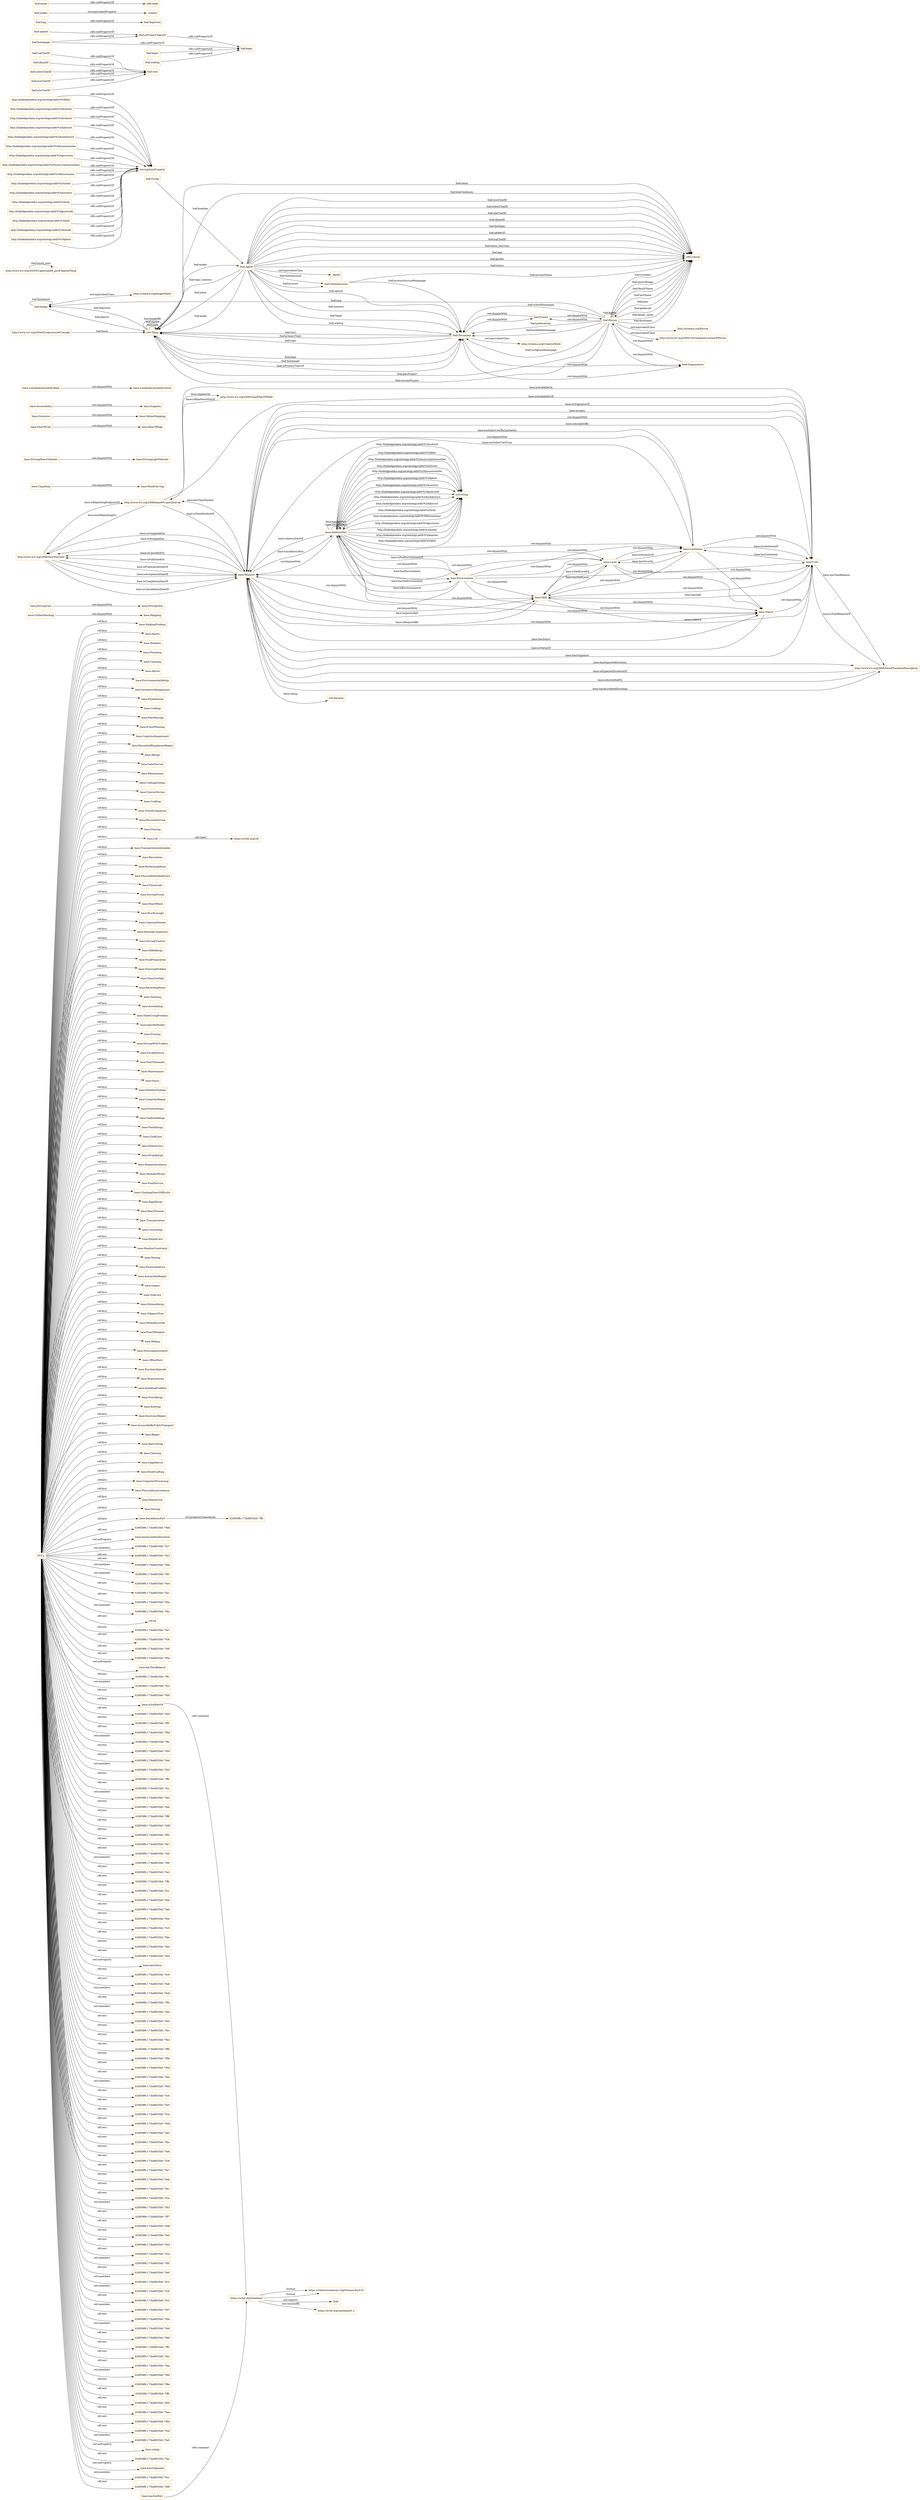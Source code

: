 digraph ar2dtool_diagram { 
rankdir=LR;
size="1501"
node [shape = rectangle, color="orange"]; "base:WalkingProblem" "base:Sports" "base:Mopping" "base:Diabetes" "base:Plumbing" "base:Cleaning" "base:Advice" "base:DrivingCars" "base:EnvironmentalAllergy" "base:InventoryManagement" "base:Hypotension" "base:Cooking" "base:PoorHearing" "base:EventPlanning" "base:CognitiveImpairment" "http://www.w3.org/2006/time#Instant" "base:HouseholdEquipmentRepair" "base:Allergy" "base:SalesService" "base:Rheumatism" "http://www.w3.org/2006/time#DayOfWeek" "base:CraftingClothes" "base:UnevenTerrain" "base:Crafting" "base:Carpeting" "base:TravelCompanion" "base:PersonalService" "base:Mowing" "base:DrivingHeavyVehicles" "http://www.w3.org/2006/time#ProperInterval" "base:Lift" "base:TransportationAvailable" "base:Recreation" "base:PerformingMusic" "base:PhysicallyDisabledCare" "base:PhoneCalls" "base:DrivingTrucks" "base:FearOfDark" "base:PoorEyesight" "base:CommonDisease" "base:DancingCompanion" "base:DrivingTractors" "base:FearOfDogs" "base:MilkAllergy" "base:Groceries" "base:FoodPreparation" "base:DressingProblem" "base:SensitiveSkin" "base:RecordingNotes" "base:Tailoring" "base:Assembling" "base:Level" "base:Limitation" "base:ToiletUsingProblem" "base:SpecificPhobia" "base:Pruning" "base:DrivingWithTrailers" "base:StrokeHistory" "base:WoodCarving" "base:FearOfAnimals" "base:Maintenance" "base:AddressPart" "base:User" "base:Stairs" "base:MobilityProblem" "base:ComputerRepair" "base:Dishwashing" "base:SeafoodAllergy" "base:FoodAllergy" "base:ChildCare" "base:DrivingVans" "base:ClothesWashing" "base:OnlineShopping" "base:Accessibility" "base:ElderlyCare" "base:DrugAllergy" "base:HygieneAssitance" "base:MentallyIllCare" "base:Environment" "base:FoodService" "base:ClimbingStairsDifficulty" "base:EggAllergy" "base:HeartDisease" "http://www.w3.org/2006/time#DurationDescription" "base:Transportation" "base:Status" "base:Counseling" "base:PeopleCare" "base:WeatherConstraint" "base:Writing" "base:FinancialAdvice" "base:LimitedAccessibilityRain" "base:AutomobileRepair" "base:Games" "base:SickCare" "base:GlutenAllergy" "base:SlipperyFloor" "base:Request" "base:FearOfCats" "base:MentalDisorder" "base:FearOfHeights" "base:Baking" "base:DrivingLightVehicles" "base:DressingAssistance" "base:OfficeWork" "base:PsychoticEpisode" "base:Hypertension" "base:SpeakingProblem" "base:NutsAllergy" "base:Knitting" "base:LimitedAccessibilitySnow" "base:ElectronicRepair" "base:AccessibleByPublicTransport" "base:Repair" "base:Skill" "base:Supplies" "base:HairCutting" "base:Catering" "base:LegalAdvice" "base:WoodCrafting" "base:ComputerProcessing" "base:PhysicalInconvenience" "base:Depression" "base:Sewing" "foaf:Image" "foaf:Project" "foaf:Agent" "foaf:Document" "http://www.w3.org/2003/01/geo/wgs84_pos#SpatialThing" "foaf:OnlineAccount" "foaf:Person" "foaf:Organization" "foaf:Group" ; /*classes style*/
	"http://linkedgeodata.org/ontology/addr%3Aflats" -> "owl:topDataProperty" [ label = "rdfs:subPropertyOf" ];
	"foaf:icqChatID" -> "foaf:nick" [ label = "rdfs:subPropertyOf" ];
	"base:hasSubPart" -> "https://w3id.org/timebank" [ label = "rdfs:comment" ];
	"base:Groceries" -> "base:OnlineShopping" [ label = "owl:disjointWith" ];
	"base:FearOfCats" -> "base:FearOfDogs" [ label = "owl:disjointWith" ];
	"foaf:openid" -> "foaf:isPrimaryTopicOf" [ label = "rdfs:subPropertyOf" ];
	"foaf:isPrimaryTopicOf" -> "foaf:page" [ label = "rdfs:subPropertyOf" ];
	"base:LimitedAccessibilityRain" -> "base:LimitedAccessibilitySnow" [ label = "owl:disjointWith" ];
	"foaf:Project" -> "foaf:Document" [ label = "owl:disjointWith" ];
	"foaf:Project" -> "foaf:Person" [ label = "owl:disjointWith" ];
	"base:Limitation" -> "base:User" [ label = "owl:disjointWith" ];
	"base:Limitation" -> "base:Status" [ label = "owl:disjointWith" ];
	"base:Limitation" -> "base:Skill" [ label = "owl:disjointWith" ];
	"base:Limitation" -> "base:Request" [ label = "owl:disjointWith" ];
	"foaf:skypeID" -> "foaf:nick" [ label = "rdfs:subPropertyOf" ];
	"foaf:Image" -> "http://schema.org/ImageObject" [ label = "owl:equivalentClass" ];
	"http://linkedgeodata.org/ontology/addr%3Ahamlet" -> "owl:topDataProperty" [ label = "rdfs:subPropertyOf" ];
	"http://linkedgeodata.org/ontology/addr%3Asuburb" -> "owl:topDataProperty" [ label = "rdfs:subPropertyOf" ];
	"http://linkedgeodata.org/ontology/addr%3Adistrict" -> "owl:topDataProperty" [ label = "rdfs:subPropertyOf" ];
	"http://linkedgeodata.org/ontology/addr%3Asubdistrict" -> "owl:topDataProperty" [ label = "rdfs:subPropertyOf" ];
	"base:Request" -> "base:User" [ label = "owl:disjointWith" ];
	"base:Request" -> "base:Status" [ label = "owl:disjointWith" ];
	"base:Request" -> "base:Skill" [ label = "owl:disjointWith" ];
	"base:Carpeting" -> "base:WoodCarving" [ label = "owl:disjointWith" ];
	"base:Lift" -> "https://w3id.org/Lift" [ label = "rdfs:label" ];
	"foaf:yahooChatID" -> "foaf:nick" [ label = "rdfs:subPropertyOf" ];
	"foaf:homepage" -> "foaf:page" [ label = "rdfs:subPropertyOf" ];
	"foaf:homepage" -> "foaf:isPrimaryTopicOf" [ label = "rdfs:subPropertyOf" ];
	"base:DrivingHeavyVehicles" -> "base:DrivingLightVehicles" [ label = "owl:disjointWith" ];
	"base:hasAddressPart" -> "629f39f6:173bdf035bf:-7ffc" [ label = "owl:propertyChainAxiom" ];
	"base:AddressPart" -> "base:Level" [ label = "owl:disjointWith" ];
	"base:AddressPart" -> "base:Request" [ label = "owl:disjointWith" ];
	"base:AddressPart" -> "base:Limitation" [ label = "owl:disjointWith" ];
	"base:AddressPart" -> "base:Environment" [ label = "owl:disjointWith" ];
	"base:AddressPart" -> "base:Status" [ label = "owl:disjointWith" ];
	"base:AddressPart" -> "base:Skill" [ label = "owl:disjointWith" ];
	"foaf:img" -> "foaf:depiction" [ label = "rdfs:subPropertyOf" ];
	"http://linkedgeodata.org/ontology/addr%3Ahousenumber" -> "owl:topDataProperty" [ label = "rdfs:subPropertyOf" ];
	"foaf:msnChatID" -> "foaf:nick" [ label = "rdfs:subPropertyOf" ];
	"http://linkedgeodata.org/ontology/addr%3Aprovince" -> "owl:topDataProperty" [ label = "rdfs:subPropertyOf" ];
	"base:Accessibility" -> "base:Supplies" [ label = "owl:disjointWith" ];
	"http://linkedgeodata.org/ontology/addr%3Aconscriptionnumber" -> "owl:topDataProperty" [ label = "rdfs:subPropertyOf" ];
	"base:Skill" -> "base:User" [ label = "owl:disjointWith" ];
	"base:Skill" -> "base:Status" [ label = "owl:disjointWith" ];
	"http://linkedgeodata.org/ontology/addr%3Ahousename" -> "owl:topDataProperty" [ label = "rdfs:subPropertyOf" ];
	"foaf:Organization" -> "foaf:Document" [ label = "owl:disjointWith" ];
	"foaf:Organization" -> "foaf:Person" [ label = "owl:disjointWith" ];
	"foaf:maker" -> ":creator" [ label = "owl:equivalentProperty" ];
	"NULL" -> "629f39f6:173bdf035bf:-7fb8" [ label = "rdf:rest" ];
	"NULL" -> "base:hasAccreditedDuration" [ label = "owl:onProperty" ];
	"NULL" -> "629f39f6:173bdf035bf:-7fc7" [ label = "owl:members" ];
	"NULL" -> "base:MentallyIllCare" [ label = "rdf:first" ];
	"NULL" -> "629f39f6:173bdf035bf:-7fe3" [ label = "rdf:rest" ];
	"NULL" -> "base:FearOfHeights" [ label = "rdf:first" ];
	"NULL" -> "629f39f6:173bdf035bf:-7fdb" [ label = "rdf:rest" ];
	"NULL" -> "629f39f6:173bdf035bf:-7ff3" [ label = "owl:members" ];
	"NULL" -> "629f39f6:173bdf035bf:-7fe4" [ label = "owl:members" ];
	"NULL" -> "base:DressingAssistance" [ label = "rdf:first" ];
	"NULL" -> "629f39f6:173bdf035bf:-7fa1" [ label = "rdf:rest" ];
	"NULL" -> "629f39f6:173bdf035bf:-7fba" [ label = "rdf:rest" ];
	"NULL" -> "base:RecordingNotes" [ label = "rdf:first" ];
	"NULL" -> "base:AutomobileRepair" [ label = "rdf:first" ];
	"NULL" -> "629f39f6:173bdf035bf:-7fdc" [ label = "owl:members" ];
	"NULL" -> "rdf:nil" [ label = "rdf:rest" ];
	"NULL" -> "base:PersonalService" [ label = "rdf:first" ];
	"NULL" -> "base:HygieneAssitance" [ label = "rdf:first" ];
	"NULL" -> "base:SeafoodAllergy" [ label = "rdf:first" ];
	"NULL" -> "629f39f6:173bdf035bf:-7fe7" [ label = "rdf:rest" ];
	"NULL" -> "base:Pruning" [ label = "rdf:first" ];
	"NULL" -> "629f39f6:173bdf035bf:-7fc6" [ label = "rdf:rest" ];
	"NULL" -> "629f39f6:173bdf035bf:-7fdf" [ label = "rdf:rest" ];
	"NULL" -> "629f39f6:173bdf035bf:-7fbe" [ label = "rdf:rest" ];
	"NULL" -> "base:SalesService" [ label = "rdf:first" ];
	"NULL" -> "base:hasTimeBalance" [ label = "owl:onProperty" ];
	"NULL" -> "629f39f6:173bdf035bf:-7ff1" [ label = "rdf:rest" ];
	"NULL" -> "base:StrokeHistory" [ label = "rdf:first" ];
	"NULL" -> "629f39f6:173bdf035bf:-7fcf" [ label = "owl:members" ];
	"NULL" -> "629f39f6:173bdf035bf:-7fd0" [ label = "rdf:rest" ];
	"NULL" -> "base:OfficeWork" [ label = "rdf:first" ];
	"NULL" -> "base:isSubPartOf" [ label = "rdf:first" ];
	"NULL" -> "base:Sewing" [ label = "rdf:first" ];
	"NULL" -> "base:Assembling" [ label = "rdf:first" ];
	"NULL" -> "629f39f6:173bdf035bf:-7fa9" [ label = "rdf:rest" ];
	"NULL" -> "base:DrugAllergy" [ label = "rdf:first" ];
	"NULL" -> "base:FoodAllergy" [ label = "rdf:first" ];
	"NULL" -> "base:DrivingTrucks" [ label = "rdf:first" ];
	"NULL" -> "base:NutsAllergy" [ label = "rdf:first" ];
	"NULL" -> "629f39f6:173bdf035bf:-7ff5" [ label = "rdf:rest" ];
	"NULL" -> "629f39f6:173bdf035bf:-7f9d" [ label = "rdf:rest" ];
	"NULL" -> "629f39f6:173bdf035bf:-7ffa" [ label = "owl:members" ];
	"NULL" -> "base:Recreation" [ label = "rdf:first" ];
	"NULL" -> "629f39f6:173bdf035bf:-7fd4" [ label = "rdf:rest" ];
	"NULL" -> "629f39f6:173bdf035bf:-7fed" [ label = "rdf:rest" ];
	"NULL" -> "629f39f6:173bdf035bf:-7fd2" [ label = "owl:members" ];
	"NULL" -> "629f39f6:173bdf035bf:-7ff0" [ label = "rdf:rest" ];
	"NULL" -> "629f39f6:173bdf035bf:-7fcc" [ label = "rdf:rest" ];
	"NULL" -> "629f39f6:173bdf035bf:-7fa2" [ label = "owl:members" ];
	"NULL" -> "base:FoodService" [ label = "rdf:first" ];
	"NULL" -> "629f39f6:173bdf035bf:-7fab" [ label = "rdf:rest" ];
	"NULL" -> "base:Games" [ label = "rdf:first" ];
	"NULL" -> "base:Lift" [ label = "rdf:first" ];
	"NULL" -> "base:Sports" [ label = "rdf:first" ];
	"NULL" -> "629f39f6:173bdf035bf:-7ff9" [ label = "rdf:rest" ];
	"NULL" -> "base:AccessibleByPublicTransport" [ label = "rdf:first" ];
	"NULL" -> "629f39f6:173bdf035bf:-7fd8" [ label = "rdf:rest" ];
	"NULL" -> "base:Cooking" [ label = "rdf:first" ];
	"NULL" -> "base:Transportation" [ label = "rdf:first" ];
	"NULL" -> "629f39f6:173bdf035bf:-7f9c" [ label = "rdf:rest" ];
	"NULL" -> "629f39f6:173bdf035bf:-7fb7" [ label = "rdf:rest" ];
	"NULL" -> "base:ClimbingStairsDifficulty" [ label = "rdf:first" ];
	"NULL" -> "base:FoodPreparation" [ label = "rdf:first" ];
	"NULL" -> "base:SlipperyFloor" [ label = "rdf:first" ];
	"NULL" -> "629f39f6:173bdf035bf:-7faf" [ label = "rdf:rest" ];
	"NULL" -> "629f39f6:173bdf035bf:-7f9f" [ label = "owl:members" ];
	"NULL" -> "base:DrivingWithTrailers" [ label = "rdf:first" ];
	"NULL" -> "629f39f6:173bdf035bf:-7fe2" [ label = "rdf:rest" ];
	"NULL" -> "629f39f6:173bdf035bf:-7ffb" [ label = "rdf:rest" ];
	"NULL" -> "629f39f6:173bdf035bf:-7fc1" [ label = "rdf:rest" ];
	"NULL" -> "629f39f6:173bdf035bf:-7fda" [ label = "rdf:rest" ];
	"NULL" -> "base:Diabetes" [ label = "rdf:first" ];
	"NULL" -> "629f39f6:173bdf035bf:-7fa0" [ label = "rdf:rest" ];
	"NULL" -> "base:hasAddressPart" [ label = "rdf:first" ];
	"NULL" -> "base:Plumbing" [ label = "rdf:first" ];
	"NULL" -> "629f39f6:173bdf035bf:-7fe6" [ label = "rdf:rest" ];
	"NULL" -> "629f39f6:173bdf035bf:-7fc5" [ label = "rdf:rest" ];
	"NULL" -> "629f39f6:173bdf035bf:-7fde" [ label = "rdf:rest" ];
	"NULL" -> "629f39f6:173bdf035bf:-7fa4" [ label = "rdf:rest" ];
	"NULL" -> "629f39f6:173bdf035bf:-7fbd" [ label = "rdf:rest" ];
	"NULL" -> "base:SpecificPhobia" [ label = "rdf:first" ];
	"NULL" -> "base:hasStatus" [ label = "owl:onProperty" ];
	"NULL" -> "base:Knitting" [ label = "rdf:first" ];
	"NULL" -> "base:ElderlyCare" [ label = "rdf:first" ];
	"NULL" -> "base:Rheumatism" [ label = "rdf:first" ];
	"NULL" -> "629f39f6:173bdf035bf:-7fc9" [ label = "rdf:rest" ];
	"NULL" -> "629f39f6:173bdf035bf:-7fa8" [ label = "rdf:rest" ];
	"NULL" -> "629f39f6:173bdf035bf:-7fe8" [ label = "owl:members" ];
	"NULL" -> "base:Maintenance" [ label = "rdf:first" ];
	"NULL" -> "base:Allergy" [ label = "rdf:first" ];
	"NULL" -> "629f39f6:173bdf035bf:-7ff4" [ label = "rdf:rest" ];
	"NULL" -> "629f39f6:173bdf035bf:-7faa" [ label = "owl:members" ];
	"NULL" -> "629f39f6:173bdf035bf:-7fd3" [ label = "rdf:rest" ];
	"NULL" -> "base:SpeakingProblem" [ label = "rdf:first" ];
	"NULL" -> "629f39f6:173bdf035bf:-7fec" [ label = "rdf:rest" ];
	"NULL" -> "629f39f6:173bdf035bf:-7fb2" [ label = "rdf:rest" ];
	"NULL" -> "base:DressingProblem" [ label = "rdf:first" ];
	"NULL" -> "629f39f6:173bdf035bf:-7ff8" [ label = "rdf:rest" ];
	"NULL" -> "base:PoorEyesight" [ label = "rdf:first" ];
	"NULL" -> "base:WeatherConstraint" [ label = "rdf:first" ];
	"NULL" -> "base:EventPlanning" [ label = "rdf:first" ];
	"NULL" -> "629f39f6:173bdf035bf:-7f9b" [ label = "rdf:rest" ];
	"NULL" -> "629f39f6:173bdf035bf:-7fb6" [ label = "rdf:rest" ];
	"NULL" -> "base:HeartDisease" [ label = "rdf:first" ];
	"NULL" -> "base:DrivingTractors" [ label = "rdf:first" ];
	"NULL" -> "base:MobilityProblem" [ label = "rdf:first" ];
	"NULL" -> "base:LegalAdvice" [ label = "rdf:first" ];
	"NULL" -> "629f39f6:173bdf035bf:-7fae" [ label = "rdf:rest" ];
	"NULL" -> "629f39f6:173bdf035bf:-7fb9" [ label = "owl:members" ];
	"NULL" -> "base:Writing" [ label = "rdf:first" ];
	"NULL" -> "base:CognitiveImpairment" [ label = "rdf:first" ];
	"NULL" -> "base:FearOfAnimals" [ label = "rdf:first" ];
	"NULL" -> "base:TransportationAvailable" [ label = "rdf:first" ];
	"NULL" -> "base:MilkAllergy" [ label = "rdf:first" ];
	"NULL" -> "629f39f6:173bdf035bf:-7fc0" [ label = "rdf:rest" ];
	"NULL" -> "base:ChildCare" [ label = "rdf:first" ];
	"NULL" -> "base:ElectronicRepair" [ label = "rdf:first" ];
	"NULL" -> "629f39f6:173bdf035bf:-7fe5" [ label = "rdf:rest" ];
	"NULL" -> "base:Depression" [ label = "rdf:first" ];
	"NULL" -> "base:EnvironmentalAllergy" [ label = "rdf:first" ];
	"NULL" -> "base:Dishwashing" [ label = "rdf:first" ];
	"NULL" -> "629f39f6:173bdf035bf:-7fc4" [ label = "rdf:rest" ];
	"NULL" -> "629f39f6:173bdf035bf:-7fdd" [ label = "rdf:rest" ];
	"NULL" -> "629f39f6:173bdf035bf:-7fa3" [ label = "rdf:rest" ];
	"NULL" -> "629f39f6:173bdf035bf:-7fbc" [ label = "rdf:rest" ];
	"NULL" -> "base:PhysicalInconvenience" [ label = "rdf:first" ];
	"NULL" -> "base:PoorHearing" [ label = "rdf:first" ];
	"NULL" -> "base:InventoryManagement" [ label = "rdf:first" ];
	"NULL" -> "base:ToiletUsingProblem" [ label = "rdf:first" ];
	"NULL" -> "base:Advice" [ label = "rdf:first" ];
	"NULL" -> "629f39f6:173bdf035bf:-7fe9" [ label = "rdf:rest" ];
	"NULL" -> "629f39f6:173bdf035bf:-7fc8" [ label = "rdf:rest" ];
	"NULL" -> "base:Stairs" [ label = "rdf:first" ];
	"NULL" -> "629f39f6:173bdf035bf:-7fa7" [ label = "rdf:rest" ];
	"NULL" -> "base:Hypertension" [ label = "rdf:first" ];
	"NULL" -> "629f39f6:173bdf035bf:-7feb" [ label = "rdf:rest" ];
	"NULL" -> "629f39f6:173bdf035bf:-7fb1" [ label = "rdf:rest" ];
	"NULL" -> "629f39f6:173bdf035bf:-7fca" [ label = "rdf:rest" ];
	"NULL" -> "base:TravelCompanion" [ label = "rdf:first" ];
	"NULL" -> "629f39f6:173bdf035bf:-7fb3" [ label = "owl:members" ];
	"NULL" -> "base:Counseling" [ label = "rdf:first" ];
	"NULL" -> "base:PerformingMusic" [ label = "rdf:first" ];
	"NULL" -> "629f39f6:173bdf035bf:-7ff7" [ label = "rdf:rest" ];
	"NULL" -> "base:PeopleCare" [ label = "rdf:first" ];
	"NULL" -> "base:Hypotension" [ label = "rdf:first" ];
	"NULL" -> "629f39f6:173bdf035bf:-7fd6" [ label = "rdf:rest" ];
	"NULL" -> "base:MentalDisorder" [ label = "rdf:first" ];
	"NULL" -> "base:EggAllergy" [ label = "rdf:first" ];
	"NULL" -> "629f39f6:173bdf035bf:-7fef" [ label = "rdf:rest" ];
	"NULL" -> "629f39f6:173bdf035bf:-7fb5" [ label = "rdf:rest" ];
	"NULL" -> "629f39f6:173bdf035bf:-7fce" [ label = "rdf:rest" ];
	"NULL" -> "base:WoodCrafting" [ label = "rdf:first" ];
	"NULL" -> "base:ComputerProcessing" [ label = "rdf:first" ];
	"NULL" -> "629f39f6:173bdf035bf:-7fbf" [ label = "owl:members" ];
	"NULL" -> "base:UnevenTerrain" [ label = "rdf:first" ];
	"NULL" -> "base:FearOfDark" [ label = "rdf:first" ];
	"NULL" -> "629f39f6:173bdf035bf:-7fe0" [ label = "rdf:rest" ];
	"NULL" -> "base:Baking" [ label = "rdf:first" ];
	"NULL" -> "base:Tailoring" [ label = "rdf:first" ];
	"NULL" -> "base:SensitiveSkin" [ label = "rdf:first" ];
	"NULL" -> "base:SickCare" [ label = "rdf:first" ];
	"NULL" -> "base:DancingCompanion" [ label = "rdf:first" ];
	"NULL" -> "629f39f6:173bdf035bf:-7fc2" [ label = "owl:members" ];
	"NULL" -> "629f39f6:173bdf035bf:-7fcb" [ label = "owl:members" ];
	"NULL" -> "base:HairCutting" [ label = "rdf:first" ];
	"NULL" -> "base:FinancialAdvice" [ label = "rdf:first" ];
	"NULL" -> "629f39f6:173bdf035bf:-7fc3" [ label = "rdf:rest" ];
	"NULL" -> "629f39f6:173bdf035bf:-7fd7" [ label = "owl:members" ];
	"NULL" -> "629f39f6:173bdf035bf:-7fbb" [ label = "rdf:rest" ];
	"NULL" -> "base:CraftingClothes" [ label = "rdf:first" ];
	"NULL" -> "base:GlutenAllergy" [ label = "rdf:first" ];
	"NULL" -> "629f39f6:173bdf035bf:-7fad" [ label = "owl:members" ];
	"NULL" -> "629f39f6:173bdf035bf:-7fa6" [ label = "rdf:rest" ];
	"NULL" -> "base:PhysicallyDisabledCare" [ label = "rdf:first" ];
	"NULL" -> "base:PsychoticEpisode" [ label = "rdf:first" ];
	"NULL" -> "base:Mowing" [ label = "rdf:first" ];
	"NULL" -> "629f39f6:173bdf035bf:-7ff2" [ label = "rdf:rest" ];
	"NULL" -> "629f39f6:173bdf035bf:-7fd1" [ label = "rdf:rest" ];
	"NULL" -> "629f39f6:173bdf035bf:-7fea" [ label = "rdf:rest" ];
	"NULL" -> "base:Crafting" [ label = "rdf:first" ];
	"NULL" -> "629f39f6:173bdf035bf:-7fb0" [ label = "owl:members" ];
	"NULL" -> "629f39f6:173bdf035bf:-7f9e" [ label = "rdf:rest" ];
	"NULL" -> "629f39f6:173bdf035bf:-7ff6" [ label = "rdf:rest" ];
	"NULL" -> "base:Cleaning" [ label = "rdf:first" ];
	"NULL" -> "base:CommonDisease" [ label = "rdf:first" ];
	"NULL" -> "629f39f6:173bdf035bf:-7fd5" [ label = "rdf:rest" ];
	"NULL" -> "base:WalkingProblem" [ label = "rdf:first" ];
	"NULL" -> "629f39f6:173bdf035bf:-7fee" [ label = "rdf:rest" ];
	"NULL" -> "base:Repair" [ label = "rdf:first" ];
	"NULL" -> "base:ComputerRepair" [ label = "rdf:first" ];
	"NULL" -> "629f39f6:173bdf035bf:-7fb4" [ label = "rdf:rest" ];
	"NULL" -> "629f39f6:173bdf035bf:-7fcd" [ label = "rdf:rest" ];
	"NULL" -> "629f39f6:173bdf035bf:-7fa5" [ label = "owl:members" ];
	"NULL" -> "base:rating" [ label = "owl:onProperty" ];
	"NULL" -> "629f39f6:173bdf035bf:-7fac" [ label = "rdf:rest" ];
	"NULL" -> "base:hasOriginator" [ label = "owl:onProperty" ];
	"NULL" -> "629f39f6:173bdf035bf:-7fe1" [ label = "owl:members" ];
	"NULL" -> "base:PhoneCalls" [ label = "rdf:first" ];
	"NULL" -> "629f39f6:173bdf035bf:-7fd9" [ label = "rdf:rest" ];
	"NULL" -> "base:Catering" [ label = "rdf:first" ];
	"NULL" -> "base:HouseholdEquipmentRepair" [ label = "rdf:first" ];
	"http://linkedgeodata.org/ontology/addr%3Astate" -> "owl:topDataProperty" [ label = "rdfs:subPropertyOf" ];
	"base:DrivingCars" -> "base:DrivingVans" [ label = "owl:disjointWith" ];
	"http://linkedgeodata.org/ontology/addr%3Acountry" -> "owl:topDataProperty" [ label = "rdfs:subPropertyOf" ];
	"foaf:name" -> "rdfs:label" [ label = "rdfs:subPropertyOf" ];
	"foaf:tipjar" -> "foaf:page" [ label = "rdfs:subPropertyOf" ];
	"http://linkedgeodata.org/ontology/addr%3Acity" -> "owl:topDataProperty" [ label = "rdfs:subPropertyOf" ];
	"foaf:Agent" -> ":Agent" [ label = "owl:equivalentClass" ];
	"http://linkedgeodata.org/ontology/addr%3Apostcode" -> "owl:topDataProperty" [ label = "rdfs:subPropertyOf" ];
	"base:Status" -> "base:User" [ label = "owl:disjointWith" ];
	"foaf:weblog" -> "foaf:page" [ label = "rdfs:subPropertyOf" ];
	"base:isSubPartOf" -> "https://w3id.org/timebank" [ label = "rdfs:comment" ];
	"https://w3id.org/timebank" -> "https://creativecommons.org/licenses/by/4.0/" [ label = ":license" ];
	"https://w3id.org/timebank" -> "https://creativecommons.org/licenses/by/4.0/" [ label = ":license" ];
	"https://w3id.org/timebank" -> "foaf:" [ label = "owl:imports" ];
	"https://w3id.org/timebank" -> "https://w3id.org/timebank/0.3" [ label = "owl:versionIRI" ];
	"foaf:Person" -> "foaf:Project" [ label = "owl:disjointWith" ];
	"foaf:Person" -> "http://schema.org/Person" [ label = "owl:equivalentClass" ];
	"foaf:Person" -> "http://www.w3.org/2000/10/swap/pim/contact#Person" [ label = "owl:equivalentClass" ];
	"foaf:Person" -> "foaf:Organization" [ label = "owl:disjointWith" ];
	"base:Level" -> "base:User" [ label = "owl:disjointWith" ];
	"base:Level" -> "base:Status" [ label = "owl:disjointWith" ];
	"base:Level" -> "base:Skill" [ label = "owl:disjointWith" ];
	"base:Level" -> "base:Request" [ label = "owl:disjointWith" ];
	"base:Level" -> "base:Limitation" [ label = "owl:disjointWith" ];
	"http://linkedgeodata.org/ontology/addr%3Afull" -> "owl:topDataProperty" [ label = "rdfs:subPropertyOf" ];
	"http://linkedgeodata.org/ontology/addr%3Astreet" -> "owl:topDataProperty" [ label = "rdfs:subPropertyOf" ];
	"base:ClothesWashing" -> "base:Mopping" [ label = "owl:disjointWith" ];
	"foaf:aimChatID" -> "foaf:nick" [ label = "rdfs:subPropertyOf" ];
	"foaf:Document" -> "foaf:Project" [ label = "owl:disjointWith" ];
	"foaf:Document" -> "foaf:Organization" [ label = "owl:disjointWith" ];
	"foaf:Document" -> "http://schema.org/CreativeWork" [ label = "owl:equivalentClass" ];
	"base:Environment" -> "base:Request" [ label = "owl:disjointWith" ];
	"base:Environment" -> "base:Limitation" [ label = "owl:disjointWith" ];
	"base:Environment" -> "base:Status" [ label = "owl:disjointWith" ];
	"base:Environment" -> "base:Skill" [ label = "owl:disjointWith" ];
	"base:Environment" -> "base:User" [ label = "owl:disjointWith" ];
	"base:Environment" -> "base:Level" [ label = "owl:disjointWith" ];
	"http://linkedgeodata.org/ontology/addr%3Aplace" -> "owl:topDataProperty" [ label = "rdfs:subPropertyOf" ];
	"http://www.w3.org/2006/time#Instant" -> "base:Request" [ label = "base:isPublicationDateOf" ];
	"owl:Thing" -> "rdfs:Literal" [ label = "foaf:name" ];
	"owl:Thing" -> "foaf:Document" [ label = "foaf:page" ];
	"http://www.w3.org/2006/time#ProperInterval" -> "http://www.w3.org/2006/time#Instant" [ label = "base:endsRepeatingOn" ];
	"base:AddressPart" -> "xsd:string" [ label = "http://linkedgeodata.org/ontology/addr%3Ahousename" ];
	"foaf:Agent" -> "foaf:Document" [ label = "foaf:openid" ];
	"base:Request" -> "http://www.w3.org/2006/time#Instant" [ label = "base:isCompletedOn" ];
	"owl:Thing" -> "rdfs:Literal" [ label = "foaf:dnaChecksum" ];
	"base:AddressPart" -> "xsd:string" [ label = "http://linkedgeodata.org/ontology/addr%3Aprovince" ];
	"base:AddressPart" -> "xsd:string" [ label = "http://linkedgeodata.org/ontology/addr%3Astate" ];
	"foaf:Person" -> "owl:Thing" [ label = "foaf:pastProject" ];
	"base:Limitation" -> "base:User" [ label = "base:isLimitationOf" ];
	"foaf:Person" -> "rdfs:Literal" [ label = "foaf:firstName" ];
	"foaf:Person" -> "rdfs:Literal" [ label = "foaf:surname" ];
	"base:Request" -> "base:Skill" [ label = "base:requiresSkill" ];
	"base:AddressPart" -> "xsd:string" [ label = "http://linkedgeodata.org/ontology/addr%3Ahamlet" ];
	"base:AddressPart" -> "xsd:string" [ label = "http://linkedgeodata.org/ontology/addr%3Afull" ];
	"http://www.w3.org/2006/time#DayOfWeek" -> "http://www.w3.org/2006/time#ProperInterval" [ label = "base:isRepetitionDayOf" ];
	"foaf:Agent" -> "owl:Thing" [ label = "foaf:topic_interest" ];
	"base:Environment" -> "base:AddressPart" [ label = "base:isEnvironmentOf" ];
	"base:Request" -> "base:AddressPart" [ label = "base:hasAddressPart" ];
	"base:Status" -> "base:Request" [ label = "base:isStatusOf" ];
	"base:Request" -> "base:Status" [ label = "base:hasStatus" ];
	"http://www.w3.org/2003/01/geo/wgs84_pos#SpatialThing" -> "http://www.w3.org/2003/01/geo/wgs84_pos#SpatialThing" [ label = "foaf:based_near" ];
	"foaf:Agent" -> "foaf:OnlineAccount" [ label = "foaf:account" ];
	"foaf:Agent" -> "rdfs:Literal" [ label = "foaf:gender" ];
	"base:Limitation" -> "base:Request" [ label = "base:excludesUserFrom" ];
	"foaf:Agent" -> "rdfs:Literal" [ label = "foaf:status" ];
	"owl:Thing" -> "foaf:Document" [ label = "foaf:homepage" ];
	"base:Skill" -> "base:Level" [ label = "base:hasSkillLevel" ];
	"foaf:Agent" -> "foaf:Document" [ label = "foaf:interest" ];
	"base:Level" -> "base:Limitation" [ label = "base:isSeverityOf" ];
	"foaf:Agent" -> "rdfs:Literal" [ label = "foaf:msnChatID" ];
	"owl:Thing" -> "foaf:Agent" [ label = "foaf:maker" ];
	"base:AddressPart" -> "base:Environment" [ label = "base:hasEnvironment" ];
	"base:AddressPart" -> "base:Environment" [ label = "base:hasNotEnvironment" ];
	"foaf:OnlineAccount" -> "foaf:Document" [ label = "foaf:accountServiceHomepage" ];
	"foaf:Agent" -> "rdfs:Literal" [ label = "foaf:yahooChatID" ];
	"foaf:Person" -> "rdfs:Literal" [ label = "foaf:myersBriggs" ];
	"foaf:Person" -> "rdfs:Literal" [ label = "foaf:familyName" ];
	"base:AddressPart" -> "xsd:string" [ label = "http://linkedgeodata.org/ontology/addr%3Asuburb" ];
	"http://www.w3.org/2006/time#Instant" -> "base:Request" [ label = "base:isAcceptanceDateOf" ];
	"base:AddressPart" -> "xsd:string" [ label = "http://linkedgeodata.org/ontology/addr%3Aflats" ];
	"base:User" -> "base:Request" [ label = "base:isOriginatorOf" ];
	"foaf:Group" -> "foaf:Agent" [ label = "foaf:member" ];
	"base:AddressPart" -> "base:Request" [ label = "base:isAdressPartOf" ];
	"foaf:Person" -> "foaf:Person" [ label = "foaf:knows" ];
	"owl:Thing" -> "owl:Thing" [ label = "foaf:logo" ];
	"foaf:Agent" -> "rdfs:Literal" [ label = "foaf:aimChatID" ];
	"owl:Thing" -> "owl:Thing" [ label = "foaf:theme" ];
	"base:Limitation" -> "base:Level" [ label = "base:hasSeverity" ];
	"base:AddressPart" -> "xsd:string" [ label = "http://linkedgeodata.org/ontology/addr%3Aconscriptionnumber" ];
	"http://www.w3.org/2006/time#ProperInterval" -> "base:User" [ label = "base:isAvailabilityOf" ];
	"base:AddressPart" -> "xsd:string" [ label = "http://linkedgeodata.org/ontology/addr%3Astreet" ];
	"http://www.w3.org/2006/time#ProperInterval" -> "http://www.w3.org/2006/time#DayOfWeek" [ label = "base:repeatsOn" ];
	"base:Request" -> "http://www.w3.org/2006/time#Instant" [ label = "base:isAcceptedOn" ];
	"foaf:Person" -> "owl:Thing" [ label = "foaf:currentProject" ];
	"base:Request" -> "http://www.w3.org/2006/time#DurationDescription" [ label = "base:hasExpectedDuration" ];
	"foaf:Agent" -> "rdfs:Literal" [ label = "foaf:skypeID" ];
	"foaf:Person" -> "rdfs:Literal" [ label = "foaf:lastName" ];
	"http://www.w3.org/2006/time#Instant" -> "base:Request" [ label = "base:isCompletionDateOf" ];
	"foaf:Agent" -> "rdfs:Literal" [ label = "foaf:birthday" ];
	"base:Request" -> "base:User" [ label = "base:hasOriginator" ];
	"foaf:Image" -> "owl:Thing" [ label = "foaf:depicts" ];
	"base:AddressPart" -> "base:AddressPart" [ label = "base:isSubPartOf" ];
	"base:Request" -> "http://www.w3.org/2006/time#Instant" [ label = "base:isCancelledOn" ];
	"http://www.w3.org/2006/time#ProperInterval" -> "base:Request" [ label = "base:isTimeWindowOf" ];
	"base:Request" -> "http://www.w3.org/2006/time#Instant" [ label = "base:isPublishedOn" ];
	"base:AddressPart" -> "xsd:string" [ label = "http://linkedgeodata.org/ontology/addr%3Ahousenumber" ];
	"foaf:Document" -> "owl:Thing" [ label = "foaf:sha1" ];
	"base:Request" -> "xsd:decimal" [ label = "base:rating" ];
	"foaf:Agent" -> "foaf:Document" [ label = "foaf:tipjar" ];
	"foaf:Person" -> "foaf:Document" [ label = "foaf:publications" ];
	"base:Environment" -> "base:AddressPart" [ label = "base:isNotEnvironmentOf" ];
	"base:User" -> "http://www.w3.org/2006/time#DurationDescription" [ label = "base:hasTimeBalance" ];
	"http://www.w3.org/2006/time#DurationDescription" -> "base:Request" [ label = "base:isExpectedDurationOf" ];
	"base:AddressPart" -> "xsd:string" [ label = "http://linkedgeodata.org/ontology/addr%3Aplace" ];
	"base:AddressPart" -> "xsd:string" [ label = "http://linkedgeodata.org/ontology/addr%3Acountry" ];
	"base:Request" -> "base:Limitation" [ label = "base:excludesUserByLimitation" ];
	"base:AddressPart" -> "xsd:string" [ label = "http://linkedgeodata.org/ontology/addr%3Apostcode" ];
	"owl:Thing" -> "owl:Thing" [ label = "foaf:fundedBy" ];
	"base:AddressPart" -> "xsd:string" [ label = "http://linkedgeodata.org/ontology/addr%3Asubdistrict" ];
	"foaf:Person" -> "foaf:Image" [ label = "foaf:img" ];
	"foaf:Agent" -> "rdfs:Literal" [ label = "foaf:jabberID" ];
	"base:User" -> "base:Limitation" [ label = "base:hasLimitation" ];
	"foaf:Person" -> "foaf:Document" [ label = "foaf:workInfoHomepage" ];
	"foaf:Agent" -> "rdfs:Literal" [ label = "foaf:icqChatID" ];
	"foaf:Agent" -> "foaf:Document" [ label = "foaf:weblog" ];
	"foaf:Person" -> "foaf:Document" [ label = "foaf:workplaceHomepage" ];
	"foaf:Person" -> "foaf:Document" [ label = "foaf:schoolHomepage" ];
	"base:Request" -> "http://www.w3.org/2006/time#ProperInterval" [ label = "base:hasTimeWindow" ];
	"base:Skill" -> "base:User" [ label = "base:isSkillOf" ];
	"http://www.w3.org/2006/time#Instant" -> "http://www.w3.org/2006/time#ProperInterval" [ label = "base:isRepeatingEndpointOf" ];
	"foaf:Agent" -> "foaf:OnlineAccount" [ label = "foaf:holdsAccount" ];
	"base:Level" -> "base:Skill" [ label = "base:isSkillLevelOf" ];
	"base:User" -> "base:Skill" [ label = "base:hasSkill" ];
	"owl:Thing" -> "foaf:Document" [ label = "foaf:isPrimaryTopicOf" ];
	"foaf:Image" -> "foaf:Image" [ label = "foaf:thumbnail" ];
	"base:Request" -> "http://www.w3.org/2006/time#DurationDescription" [ label = "base:hasAccreditedDuration" ];
	"base:User" -> "base:Request" [ label = "base:accepts" ];
	"http://www.w3.org/2006/time#Instant" -> "base:Request" [ label = "base:isCancellationDateOf" ];
	"http://www.w3.org/2004/02/skos/core#Concept" -> "owl:Thing" [ label = "foaf:focus" ];
	"foaf:Document" -> "owl:Thing" [ label = "foaf:primaryTopic" ];
	"http://www.w3.org/2006/time#DurationDescription" -> "base:User" [ label = "base:isTimeBalanceOf" ];
	"base:AddressPart" -> "xsd:string" [ label = "http://linkedgeodata.org/ontology/addr%3Adistrict" ];
	"foaf:Agent" -> "owl:Thing" [ label = "foaf:mbox" ];
	"base:AddressPart" -> "base:AddressPart" [ label = "base:hasSubPart" ];
	"base:Request" -> "base:User" [ label = "base:isAcceptedBy" ];
	"foaf:Person" -> "rdfs:Literal" [ label = "foaf:plan" ];
	"foaf:Person" -> "rdfs:Literal" [ label = "foaf:geekcode" ];
	"foaf:Person" -> "rdfs:Literal" [ label = "foaf:family_name" ];
	"owl:Thing" -> "foaf:Image" [ label = "foaf:depiction" ];
	"base:AddressPart" -> "xsd:string" [ label = "http://linkedgeodata.org/ontology/addr%3Acity" ];
	"base:Skill" -> "base:Request" [ label = "base:isRequiredBy" ];
	"base:User" -> "http://www.w3.org/2006/time#ProperInterval" [ label = "base:isAvailableOn" ];
	"foaf:Agent" -> "owl:Thing" [ label = "foaf:made" ];
	"foaf:Agent" -> "rdfs:Literal" [ label = "foaf:mbox_sha1sum" ];
	"foaf:OnlineAccount" -> "rdfs:Literal" [ label = "foaf:accountName" ];
	"foaf:Agent" -> "rdfs:Literal" [ label = "foaf:age" ];
	"http://www.w3.org/2006/time#DurationDescription" -> "base:Request" [ label = "base:isAccreditedTo" ];
	"foaf:Document" -> "owl:Thing" [ label = "foaf:topic" ];

}
